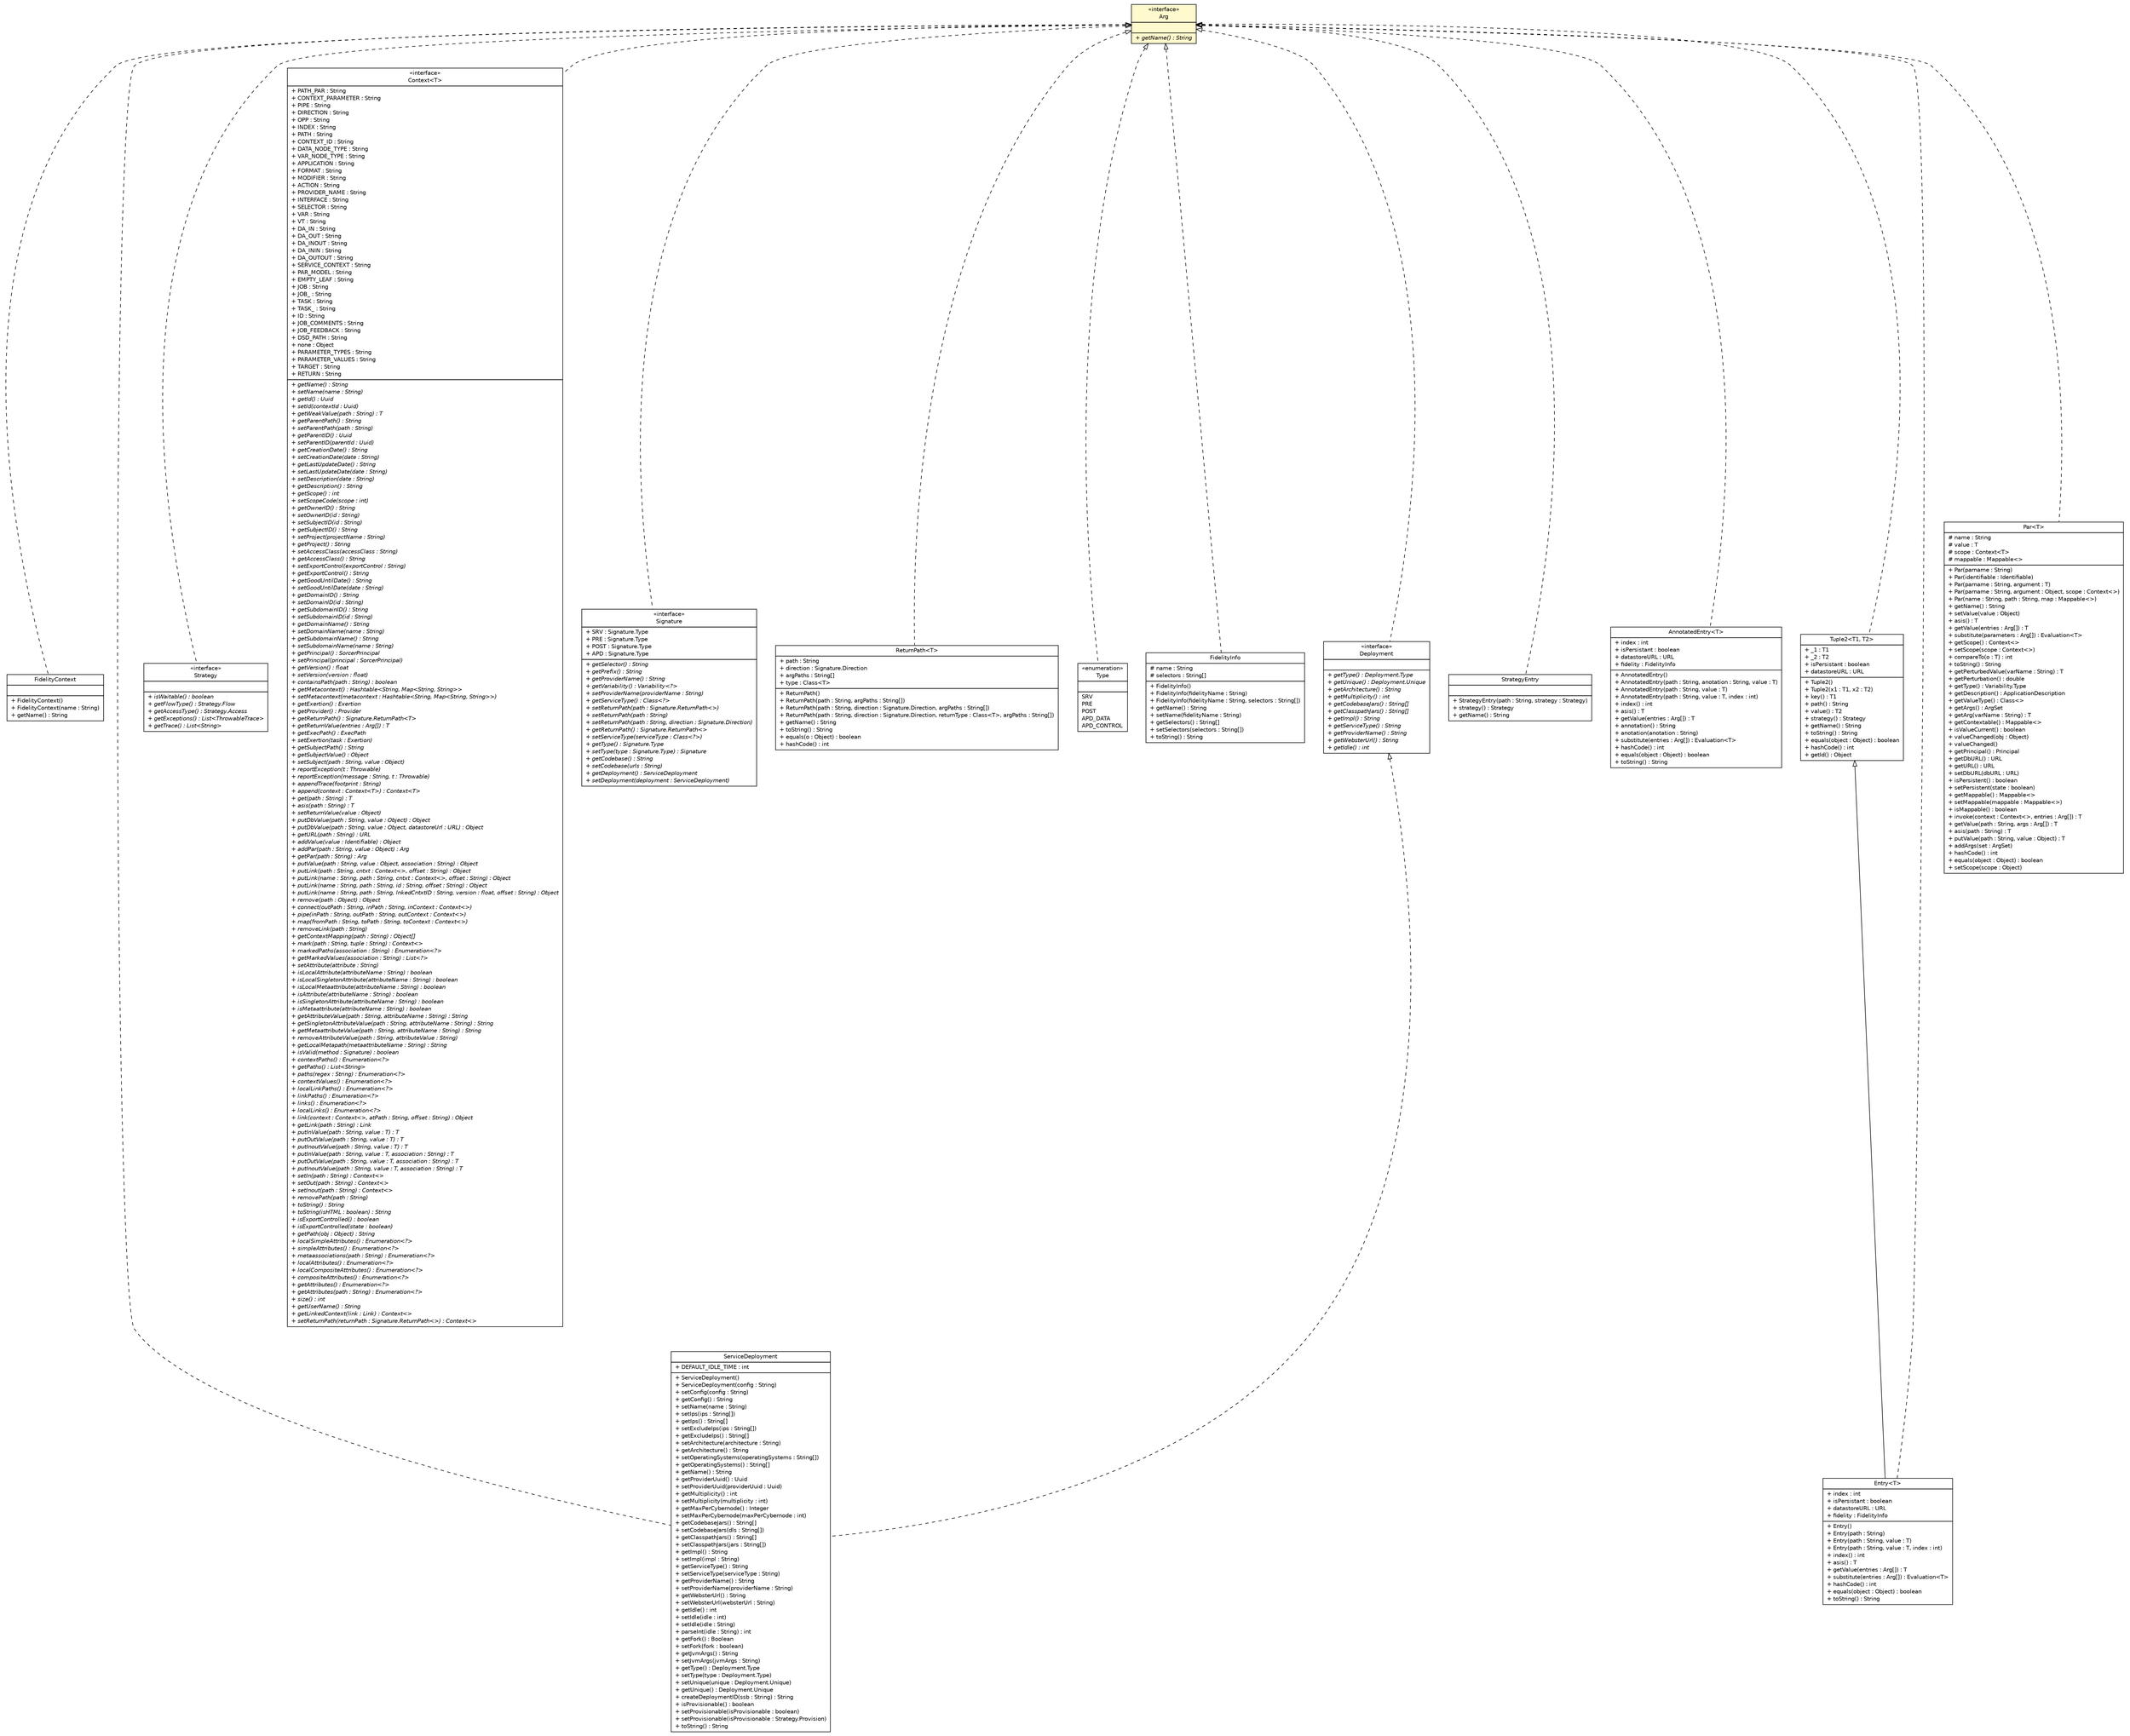#!/usr/local/bin/dot
#
# Class diagram 
# Generated by UMLGraph version R5_6 (http://www.umlgraph.org/)
#

digraph G {
	edge [fontname="Helvetica",fontsize=10,labelfontname="Helvetica",labelfontsize=10];
	node [fontname="Helvetica",fontsize=10,shape=plaintext];
	nodesep=0.25;
	ranksep=0.5;
	// sorcer.core.context.FidelityContext
	c113985 [label=<<table title="sorcer.core.context.FidelityContext" border="0" cellborder="1" cellspacing="0" cellpadding="2" port="p" href="../core/context/FidelityContext.html">
		<tr><td><table border="0" cellspacing="0" cellpadding="1">
<tr><td align="center" balign="center"> FidelityContext </td></tr>
		</table></td></tr>
		<tr><td><table border="0" cellspacing="0" cellpadding="1">
<tr><td align="left" balign="left">  </td></tr>
		</table></td></tr>
		<tr><td><table border="0" cellspacing="0" cellpadding="1">
<tr><td align="left" balign="left"> + FidelityContext() </td></tr>
<tr><td align="left" balign="left"> + FidelityContext(name : String) </td></tr>
<tr><td align="left" balign="left"> + getName() : String </td></tr>
		</table></td></tr>
		</table>>, URL="../core/context/FidelityContext.html", fontname="Helvetica", fontcolor="black", fontsize=10.0];
	// sorcer.core.deploy.ServiceDeployment
	c114023 [label=<<table title="sorcer.core.deploy.ServiceDeployment" border="0" cellborder="1" cellspacing="0" cellpadding="2" port="p" href="../core/deploy/ServiceDeployment.html">
		<tr><td><table border="0" cellspacing="0" cellpadding="1">
<tr><td align="center" balign="center"> ServiceDeployment </td></tr>
		</table></td></tr>
		<tr><td><table border="0" cellspacing="0" cellpadding="1">
<tr><td align="left" balign="left"> + DEFAULT_IDLE_TIME : int </td></tr>
		</table></td></tr>
		<tr><td><table border="0" cellspacing="0" cellpadding="1">
<tr><td align="left" balign="left"> + ServiceDeployment() </td></tr>
<tr><td align="left" balign="left"> + ServiceDeployment(config : String) </td></tr>
<tr><td align="left" balign="left"> + setConfig(config : String) </td></tr>
<tr><td align="left" balign="left"> + getConfig() : String </td></tr>
<tr><td align="left" balign="left"> + setName(name : String) </td></tr>
<tr><td align="left" balign="left"> + setIps(ips : String[]) </td></tr>
<tr><td align="left" balign="left"> + getIps() : String[] </td></tr>
<tr><td align="left" balign="left"> + setExcludeIps(ips : String[]) </td></tr>
<tr><td align="left" balign="left"> + getExcludeIps() : String[] </td></tr>
<tr><td align="left" balign="left"> + setArchitecture(architecture : String) </td></tr>
<tr><td align="left" balign="left"> + getArchitecture() : String </td></tr>
<tr><td align="left" balign="left"> + setOperatingSystems(operatingSystems : String[]) </td></tr>
<tr><td align="left" balign="left"> + getOperatingSystems() : String[] </td></tr>
<tr><td align="left" balign="left"> + getName() : String </td></tr>
<tr><td align="left" balign="left"> + getProviderUuid() : Uuid </td></tr>
<tr><td align="left" balign="left"> + setProviderUuid(providerUuid : Uuid) </td></tr>
<tr><td align="left" balign="left"> + getMultiplicity() : int </td></tr>
<tr><td align="left" balign="left"> + setMultiplicity(multiplicity : int) </td></tr>
<tr><td align="left" balign="left"> + getMaxPerCybernode() : Integer </td></tr>
<tr><td align="left" balign="left"> + setMaxPerCybernode(maxPerCybernode : int) </td></tr>
<tr><td align="left" balign="left"> + getCodebaseJars() : String[] </td></tr>
<tr><td align="left" balign="left"> + setCodebaseJars(dls : String[]) </td></tr>
<tr><td align="left" balign="left"> + getClasspathJars() : String[] </td></tr>
<tr><td align="left" balign="left"> + setClasspathJars(jars : String[]) </td></tr>
<tr><td align="left" balign="left"> + getImpl() : String </td></tr>
<tr><td align="left" balign="left"> + setImpl(impl : String) </td></tr>
<tr><td align="left" balign="left"> + getServiceType() : String </td></tr>
<tr><td align="left" balign="left"> + setServiceType(serviceType : String) </td></tr>
<tr><td align="left" balign="left"> + getProviderName() : String </td></tr>
<tr><td align="left" balign="left"> + setProviderName(providerName : String) </td></tr>
<tr><td align="left" balign="left"> + getWebsterUrl() : String </td></tr>
<tr><td align="left" balign="left"> + setWebsterUrl(websterUrl : String) </td></tr>
<tr><td align="left" balign="left"> + getIdle() : int </td></tr>
<tr><td align="left" balign="left"> + setIdle(idle : int) </td></tr>
<tr><td align="left" balign="left"> + setIdle(idle : String) </td></tr>
<tr><td align="left" balign="left"> + parseInt(idle : String) : int </td></tr>
<tr><td align="left" balign="left"> + getFork() : Boolean </td></tr>
<tr><td align="left" balign="left"> + setFork(fork : boolean) </td></tr>
<tr><td align="left" balign="left"> + getJvmArgs() : String </td></tr>
<tr><td align="left" balign="left"> + setJvmArgs(jvmArgs : String) </td></tr>
<tr><td align="left" balign="left"> + getType() : Deployment.Type </td></tr>
<tr><td align="left" balign="left"> + setType(type : Deployment.Type) </td></tr>
<tr><td align="left" balign="left"> + setUnique(unique : Deployment.Unique) </td></tr>
<tr><td align="left" balign="left"> + getUnique() : Deployment.Unique </td></tr>
<tr><td align="left" balign="left"> + createDeploymentID(ssb : String) : String </td></tr>
<tr><td align="left" balign="left"> + isProvisionable() : boolean </td></tr>
<tr><td align="left" balign="left"> + setProvisionable(isProvisionable : boolean) </td></tr>
<tr><td align="left" balign="left"> + setProvisionable(isProvisionable : Strategy.Provision) </td></tr>
<tr><td align="left" balign="left"> + toString() : String </td></tr>
		</table></td></tr>
		</table>>, URL="../core/deploy/ServiceDeployment.html", fontname="Helvetica", fontcolor="black", fontsize=10.0];
	// sorcer.service.Strategy
	c114041 [label=<<table title="sorcer.service.Strategy" border="0" cellborder="1" cellspacing="0" cellpadding="2" port="p" href="./Strategy.html">
		<tr><td><table border="0" cellspacing="0" cellpadding="1">
<tr><td align="center" balign="center"> &#171;interface&#187; </td></tr>
<tr><td align="center" balign="center"> Strategy </td></tr>
		</table></td></tr>
		<tr><td><table border="0" cellspacing="0" cellpadding="1">
<tr><td align="left" balign="left">  </td></tr>
		</table></td></tr>
		<tr><td><table border="0" cellspacing="0" cellpadding="1">
<tr><td align="left" balign="left"><font face="Helvetica-Oblique" point-size="10.0"> + isWaitable() : boolean </font></td></tr>
<tr><td align="left" balign="left"><font face="Helvetica-Oblique" point-size="10.0"> + getFlowType() : Strategy.Flow </font></td></tr>
<tr><td align="left" balign="left"><font face="Helvetica-Oblique" point-size="10.0"> + getAccessType() : Strategy.Access </font></td></tr>
<tr><td align="left" balign="left"><font face="Helvetica-Oblique" point-size="10.0"> + getExceptions() : List&lt;ThrowableTrace&gt; </font></td></tr>
<tr><td align="left" balign="left"><font face="Helvetica-Oblique" point-size="10.0"> + getTrace() : List&lt;String&gt; </font></td></tr>
		</table></td></tr>
		</table>>, URL="./Strategy.html", fontname="Helvetica", fontcolor="black", fontsize=10.0];
	// sorcer.service.Context<T>
	c114049 [label=<<table title="sorcer.service.Context" border="0" cellborder="1" cellspacing="0" cellpadding="2" port="p" href="./Context.html">
		<tr><td><table border="0" cellspacing="0" cellpadding="1">
<tr><td align="center" balign="center"> &#171;interface&#187; </td></tr>
<tr><td align="center" balign="center"> Context&lt;T&gt; </td></tr>
		</table></td></tr>
		<tr><td><table border="0" cellspacing="0" cellpadding="1">
<tr><td align="left" balign="left"> + PATH_PAR : String </td></tr>
<tr><td align="left" balign="left"> + CONTEXT_PARAMETER : String </td></tr>
<tr><td align="left" balign="left"> + PIPE : String </td></tr>
<tr><td align="left" balign="left"> + DIRECTION : String </td></tr>
<tr><td align="left" balign="left"> + OPP : String </td></tr>
<tr><td align="left" balign="left"> + INDEX : String </td></tr>
<tr><td align="left" balign="left"> + PATH : String </td></tr>
<tr><td align="left" balign="left"> + CONTEXT_ID : String </td></tr>
<tr><td align="left" balign="left"> + DATA_NODE_TYPE : String </td></tr>
<tr><td align="left" balign="left"> + VAR_NODE_TYPE : String </td></tr>
<tr><td align="left" balign="left"> + APPLICATION : String </td></tr>
<tr><td align="left" balign="left"> + FORMAT : String </td></tr>
<tr><td align="left" balign="left"> + MODIFIER : String </td></tr>
<tr><td align="left" balign="left"> + ACTION : String </td></tr>
<tr><td align="left" balign="left"> + PROVIDER_NAME : String </td></tr>
<tr><td align="left" balign="left"> + INTERFACE : String </td></tr>
<tr><td align="left" balign="left"> + SELECTOR : String </td></tr>
<tr><td align="left" balign="left"> + VAR : String </td></tr>
<tr><td align="left" balign="left"> + VT : String </td></tr>
<tr><td align="left" balign="left"> + DA_IN : String </td></tr>
<tr><td align="left" balign="left"> + DA_OUT : String </td></tr>
<tr><td align="left" balign="left"> + DA_INOUT : String </td></tr>
<tr><td align="left" balign="left"> + DA_ININ : String </td></tr>
<tr><td align="left" balign="left"> + DA_OUTOUT : String </td></tr>
<tr><td align="left" balign="left"> + SERVICE_CONTEXT : String </td></tr>
<tr><td align="left" balign="left"> + PAR_MODEL : String </td></tr>
<tr><td align="left" balign="left"> + EMPTY_LEAF : String </td></tr>
<tr><td align="left" balign="left"> + JOB : String </td></tr>
<tr><td align="left" balign="left"> + JOB_ : String </td></tr>
<tr><td align="left" balign="left"> + TASK : String </td></tr>
<tr><td align="left" balign="left"> + TASK_ : String </td></tr>
<tr><td align="left" balign="left"> + ID : String </td></tr>
<tr><td align="left" balign="left"> + JOB_COMMENTS : String </td></tr>
<tr><td align="left" balign="left"> + JOB_FEEDBACK : String </td></tr>
<tr><td align="left" balign="left"> + DSD_PATH : String </td></tr>
<tr><td align="left" balign="left"> + none : Object </td></tr>
<tr><td align="left" balign="left"> + PARAMETER_TYPES : String </td></tr>
<tr><td align="left" balign="left"> + PARAMETER_VALUES : String </td></tr>
<tr><td align="left" balign="left"> + TARGET : String </td></tr>
<tr><td align="left" balign="left"> + RETURN : String </td></tr>
		</table></td></tr>
		<tr><td><table border="0" cellspacing="0" cellpadding="1">
<tr><td align="left" balign="left"><font face="Helvetica-Oblique" point-size="10.0"> + getName() : String </font></td></tr>
<tr><td align="left" balign="left"><font face="Helvetica-Oblique" point-size="10.0"> + setName(name : String) </font></td></tr>
<tr><td align="left" balign="left"><font face="Helvetica-Oblique" point-size="10.0"> + getId() : Uuid </font></td></tr>
<tr><td align="left" balign="left"><font face="Helvetica-Oblique" point-size="10.0"> + setId(contextId : Uuid) </font></td></tr>
<tr><td align="left" balign="left"><font face="Helvetica-Oblique" point-size="10.0"> + getWeakValue(path : String) : T </font></td></tr>
<tr><td align="left" balign="left"><font face="Helvetica-Oblique" point-size="10.0"> + getParentPath() : String </font></td></tr>
<tr><td align="left" balign="left"><font face="Helvetica-Oblique" point-size="10.0"> + setParentPath(path : String) </font></td></tr>
<tr><td align="left" balign="left"><font face="Helvetica-Oblique" point-size="10.0"> + getParentID() : Uuid </font></td></tr>
<tr><td align="left" balign="left"><font face="Helvetica-Oblique" point-size="10.0"> + setParentID(parentId : Uuid) </font></td></tr>
<tr><td align="left" balign="left"><font face="Helvetica-Oblique" point-size="10.0"> + getCreationDate() : String </font></td></tr>
<tr><td align="left" balign="left"><font face="Helvetica-Oblique" point-size="10.0"> + setCreationDate(date : String) </font></td></tr>
<tr><td align="left" balign="left"><font face="Helvetica-Oblique" point-size="10.0"> + getLastUpdateDate() : String </font></td></tr>
<tr><td align="left" balign="left"><font face="Helvetica-Oblique" point-size="10.0"> + setLastUpdateDate(date : String) </font></td></tr>
<tr><td align="left" balign="left"><font face="Helvetica-Oblique" point-size="10.0"> + setDescription(date : String) </font></td></tr>
<tr><td align="left" balign="left"><font face="Helvetica-Oblique" point-size="10.0"> + getDescription() : String </font></td></tr>
<tr><td align="left" balign="left"><font face="Helvetica-Oblique" point-size="10.0"> + getScope() : int </font></td></tr>
<tr><td align="left" balign="left"><font face="Helvetica-Oblique" point-size="10.0"> + setScopeCode(scope : int) </font></td></tr>
<tr><td align="left" balign="left"><font face="Helvetica-Oblique" point-size="10.0"> + getOwnerID() : String </font></td></tr>
<tr><td align="left" balign="left"><font face="Helvetica-Oblique" point-size="10.0"> + setOwnerID(id : String) </font></td></tr>
<tr><td align="left" balign="left"><font face="Helvetica-Oblique" point-size="10.0"> + setSubjectID(id : String) </font></td></tr>
<tr><td align="left" balign="left"><font face="Helvetica-Oblique" point-size="10.0"> + getSubjectID() : String </font></td></tr>
<tr><td align="left" balign="left"><font face="Helvetica-Oblique" point-size="10.0"> + setProject(projectName : String) </font></td></tr>
<tr><td align="left" balign="left"><font face="Helvetica-Oblique" point-size="10.0"> + getProject() : String </font></td></tr>
<tr><td align="left" balign="left"><font face="Helvetica-Oblique" point-size="10.0"> + setAccessClass(accessClass : String) </font></td></tr>
<tr><td align="left" balign="left"><font face="Helvetica-Oblique" point-size="10.0"> + getAccessClass() : String </font></td></tr>
<tr><td align="left" balign="left"><font face="Helvetica-Oblique" point-size="10.0"> + setExportControl(exportControl : String) </font></td></tr>
<tr><td align="left" balign="left"><font face="Helvetica-Oblique" point-size="10.0"> + getExportControl() : String </font></td></tr>
<tr><td align="left" balign="left"><font face="Helvetica-Oblique" point-size="10.0"> + getGoodUntilDate() : String </font></td></tr>
<tr><td align="left" balign="left"><font face="Helvetica-Oblique" point-size="10.0"> + setGoodUntilDate(date : String) </font></td></tr>
<tr><td align="left" balign="left"><font face="Helvetica-Oblique" point-size="10.0"> + getDomainID() : String </font></td></tr>
<tr><td align="left" balign="left"><font face="Helvetica-Oblique" point-size="10.0"> + setDomainID(id : String) </font></td></tr>
<tr><td align="left" balign="left"><font face="Helvetica-Oblique" point-size="10.0"> + getSubdomainID() : String </font></td></tr>
<tr><td align="left" balign="left"><font face="Helvetica-Oblique" point-size="10.0"> + setSubdomainID(id : String) </font></td></tr>
<tr><td align="left" balign="left"><font face="Helvetica-Oblique" point-size="10.0"> + getDomainName() : String </font></td></tr>
<tr><td align="left" balign="left"><font face="Helvetica-Oblique" point-size="10.0"> + setDomainName(name : String) </font></td></tr>
<tr><td align="left" balign="left"><font face="Helvetica-Oblique" point-size="10.0"> + getSubdomainName() : String </font></td></tr>
<tr><td align="left" balign="left"><font face="Helvetica-Oblique" point-size="10.0"> + setSubdomainName(name : String) </font></td></tr>
<tr><td align="left" balign="left"><font face="Helvetica-Oblique" point-size="10.0"> + getPrincipal() : SorcerPrincipal </font></td></tr>
<tr><td align="left" balign="left"><font face="Helvetica-Oblique" point-size="10.0"> + setPrincipal(principal : SorcerPrincipal) </font></td></tr>
<tr><td align="left" balign="left"><font face="Helvetica-Oblique" point-size="10.0"> + getVersion() : float </font></td></tr>
<tr><td align="left" balign="left"><font face="Helvetica-Oblique" point-size="10.0"> + setVersion(version : float) </font></td></tr>
<tr><td align="left" balign="left"><font face="Helvetica-Oblique" point-size="10.0"> + containsPath(path : String) : boolean </font></td></tr>
<tr><td align="left" balign="left"><font face="Helvetica-Oblique" point-size="10.0"> + getMetacontext() : Hashtable&lt;String, Map&lt;String, String&gt;&gt; </font></td></tr>
<tr><td align="left" balign="left"><font face="Helvetica-Oblique" point-size="10.0"> + setMetacontext(metacontext : Hashtable&lt;String, Map&lt;String, String&gt;&gt;) </font></td></tr>
<tr><td align="left" balign="left"><font face="Helvetica-Oblique" point-size="10.0"> + getExertion() : Exertion </font></td></tr>
<tr><td align="left" balign="left"><font face="Helvetica-Oblique" point-size="10.0"> + getProvider() : Provider </font></td></tr>
<tr><td align="left" balign="left"><font face="Helvetica-Oblique" point-size="10.0"> + getReturnPath() : Signature.ReturnPath&lt;T&gt; </font></td></tr>
<tr><td align="left" balign="left"><font face="Helvetica-Oblique" point-size="10.0"> + getReturnValue(entries : Arg[]) : T </font></td></tr>
<tr><td align="left" balign="left"><font face="Helvetica-Oblique" point-size="10.0"> + getExecPath() : ExecPath </font></td></tr>
<tr><td align="left" balign="left"><font face="Helvetica-Oblique" point-size="10.0"> + setExertion(task : Exertion) </font></td></tr>
<tr><td align="left" balign="left"><font face="Helvetica-Oblique" point-size="10.0"> + getSubjectPath() : String </font></td></tr>
<tr><td align="left" balign="left"><font face="Helvetica-Oblique" point-size="10.0"> + getSubjectValue() : Object </font></td></tr>
<tr><td align="left" balign="left"><font face="Helvetica-Oblique" point-size="10.0"> + setSubject(path : String, value : Object) </font></td></tr>
<tr><td align="left" balign="left"><font face="Helvetica-Oblique" point-size="10.0"> + reportException(t : Throwable) </font></td></tr>
<tr><td align="left" balign="left"><font face="Helvetica-Oblique" point-size="10.0"> + reportException(message : String, t : Throwable) </font></td></tr>
<tr><td align="left" balign="left"><font face="Helvetica-Oblique" point-size="10.0"> + appendTrace(footprint : String) </font></td></tr>
<tr><td align="left" balign="left"><font face="Helvetica-Oblique" point-size="10.0"> + append(context : Context&lt;T&gt;) : Context&lt;T&gt; </font></td></tr>
<tr><td align="left" balign="left"><font face="Helvetica-Oblique" point-size="10.0"> + get(path : String) : T </font></td></tr>
<tr><td align="left" balign="left"><font face="Helvetica-Oblique" point-size="10.0"> + asis(path : String) : T </font></td></tr>
<tr><td align="left" balign="left"><font face="Helvetica-Oblique" point-size="10.0"> + setReturnValue(value : Object) </font></td></tr>
<tr><td align="left" balign="left"><font face="Helvetica-Oblique" point-size="10.0"> + putDbValue(path : String, value : Object) : Object </font></td></tr>
<tr><td align="left" balign="left"><font face="Helvetica-Oblique" point-size="10.0"> + putDbValue(path : String, value : Object, datastoreUrl : URL) : Object </font></td></tr>
<tr><td align="left" balign="left"><font face="Helvetica-Oblique" point-size="10.0"> + getURL(path : String) : URL </font></td></tr>
<tr><td align="left" balign="left"><font face="Helvetica-Oblique" point-size="10.0"> + addValue(value : Identifiable) : Object </font></td></tr>
<tr><td align="left" balign="left"><font face="Helvetica-Oblique" point-size="10.0"> + addPar(path : String, value : Object) : Arg </font></td></tr>
<tr><td align="left" balign="left"><font face="Helvetica-Oblique" point-size="10.0"> + getPar(path : String) : Arg </font></td></tr>
<tr><td align="left" balign="left"><font face="Helvetica-Oblique" point-size="10.0"> + putValue(path : String, value : Object, association : String) : Object </font></td></tr>
<tr><td align="left" balign="left"><font face="Helvetica-Oblique" point-size="10.0"> + putLink(path : String, cntxt : Context&lt;&gt;, offset : String) : Object </font></td></tr>
<tr><td align="left" balign="left"><font face="Helvetica-Oblique" point-size="10.0"> + putLink(name : String, path : String, cntxt : Context&lt;&gt;, offset : String) : Object </font></td></tr>
<tr><td align="left" balign="left"><font face="Helvetica-Oblique" point-size="10.0"> + putLink(name : String, path : String, id : String, offset : String) : Object </font></td></tr>
<tr><td align="left" balign="left"><font face="Helvetica-Oblique" point-size="10.0"> + putLink(name : String, path : String, lnkedCntxtID : String, version : float, offset : String) : Object </font></td></tr>
<tr><td align="left" balign="left"><font face="Helvetica-Oblique" point-size="10.0"> + remove(path : Object) : Object </font></td></tr>
<tr><td align="left" balign="left"><font face="Helvetica-Oblique" point-size="10.0"> + connect(outPath : String, inPath : String, inContext : Context&lt;&gt;) </font></td></tr>
<tr><td align="left" balign="left"><font face="Helvetica-Oblique" point-size="10.0"> + pipe(inPath : String, outPath : String, outContext : Context&lt;&gt;) </font></td></tr>
<tr><td align="left" balign="left"><font face="Helvetica-Oblique" point-size="10.0"> + map(fromPath : String, toPath : String, toContext : Context&lt;&gt;) </font></td></tr>
<tr><td align="left" balign="left"><font face="Helvetica-Oblique" point-size="10.0"> + removeLink(path : String) </font></td></tr>
<tr><td align="left" balign="left"><font face="Helvetica-Oblique" point-size="10.0"> + getContextMapping(path : String) : Object[] </font></td></tr>
<tr><td align="left" balign="left"><font face="Helvetica-Oblique" point-size="10.0"> + mark(path : String, tuple : String) : Context&lt;&gt; </font></td></tr>
<tr><td align="left" balign="left"><font face="Helvetica-Oblique" point-size="10.0"> + markedPaths(association : String) : Enumeration&lt;?&gt; </font></td></tr>
<tr><td align="left" balign="left"><font face="Helvetica-Oblique" point-size="10.0"> + getMarkedValues(association : String) : List&lt;?&gt; </font></td></tr>
<tr><td align="left" balign="left"><font face="Helvetica-Oblique" point-size="10.0"> + setAttribute(attribute : String) </font></td></tr>
<tr><td align="left" balign="left"><font face="Helvetica-Oblique" point-size="10.0"> + isLocalAttribute(attributeName : String) : boolean </font></td></tr>
<tr><td align="left" balign="left"><font face="Helvetica-Oblique" point-size="10.0"> + isLocalSingletonAttribute(attributeName : String) : boolean </font></td></tr>
<tr><td align="left" balign="left"><font face="Helvetica-Oblique" point-size="10.0"> + isLocalMetaattribute(attributeName : String) : boolean </font></td></tr>
<tr><td align="left" balign="left"><font face="Helvetica-Oblique" point-size="10.0"> + isAttribute(attributeName : String) : boolean </font></td></tr>
<tr><td align="left" balign="left"><font face="Helvetica-Oblique" point-size="10.0"> + isSingletonAttribute(attributeName : String) : boolean </font></td></tr>
<tr><td align="left" balign="left"><font face="Helvetica-Oblique" point-size="10.0"> + isMetaattribute(attributeName : String) : boolean </font></td></tr>
<tr><td align="left" balign="left"><font face="Helvetica-Oblique" point-size="10.0"> + getAttributeValue(path : String, attributeName : String) : String </font></td></tr>
<tr><td align="left" balign="left"><font face="Helvetica-Oblique" point-size="10.0"> + getSingletonAttributeValue(path : String, attributeName : String) : String </font></td></tr>
<tr><td align="left" balign="left"><font face="Helvetica-Oblique" point-size="10.0"> + getMetaattributeValue(path : String, attributeName : String) : String </font></td></tr>
<tr><td align="left" balign="left"><font face="Helvetica-Oblique" point-size="10.0"> + removeAttributeValue(path : String, attributeValue : String) </font></td></tr>
<tr><td align="left" balign="left"><font face="Helvetica-Oblique" point-size="10.0"> + getLocalMetapath(metaattributeName : String) : String </font></td></tr>
<tr><td align="left" balign="left"><font face="Helvetica-Oblique" point-size="10.0"> + isValid(method : Signature) : boolean </font></td></tr>
<tr><td align="left" balign="left"><font face="Helvetica-Oblique" point-size="10.0"> + contextPaths() : Enumeration&lt;?&gt; </font></td></tr>
<tr><td align="left" balign="left"><font face="Helvetica-Oblique" point-size="10.0"> + getPaths() : List&lt;String&gt; </font></td></tr>
<tr><td align="left" balign="left"><font face="Helvetica-Oblique" point-size="10.0"> + paths(regex : String) : Enumeration&lt;?&gt; </font></td></tr>
<tr><td align="left" balign="left"><font face="Helvetica-Oblique" point-size="10.0"> + contextValues() : Enumeration&lt;?&gt; </font></td></tr>
<tr><td align="left" balign="left"><font face="Helvetica-Oblique" point-size="10.0"> + localLinkPaths() : Enumeration&lt;?&gt; </font></td></tr>
<tr><td align="left" balign="left"><font face="Helvetica-Oblique" point-size="10.0"> + linkPaths() : Enumeration&lt;?&gt; </font></td></tr>
<tr><td align="left" balign="left"><font face="Helvetica-Oblique" point-size="10.0"> + links() : Enumeration&lt;?&gt; </font></td></tr>
<tr><td align="left" balign="left"><font face="Helvetica-Oblique" point-size="10.0"> + localLinks() : Enumeration&lt;?&gt; </font></td></tr>
<tr><td align="left" balign="left"><font face="Helvetica-Oblique" point-size="10.0"> + link(context : Context&lt;&gt;, atPath : String, offset : String) : Object </font></td></tr>
<tr><td align="left" balign="left"><font face="Helvetica-Oblique" point-size="10.0"> + getLink(path : String) : Link </font></td></tr>
<tr><td align="left" balign="left"><font face="Helvetica-Oblique" point-size="10.0"> + putInValue(path : String, value : T) : T </font></td></tr>
<tr><td align="left" balign="left"><font face="Helvetica-Oblique" point-size="10.0"> + putOutValue(path : String, value : T) : T </font></td></tr>
<tr><td align="left" balign="left"><font face="Helvetica-Oblique" point-size="10.0"> + putInoutValue(path : String, value : T) : T </font></td></tr>
<tr><td align="left" balign="left"><font face="Helvetica-Oblique" point-size="10.0"> + putInValue(path : String, value : T, association : String) : T </font></td></tr>
<tr><td align="left" balign="left"><font face="Helvetica-Oblique" point-size="10.0"> + putOutValue(path : String, value : T, association : String) : T </font></td></tr>
<tr><td align="left" balign="left"><font face="Helvetica-Oblique" point-size="10.0"> + putInoutValue(path : String, value : T, association : String) : T </font></td></tr>
<tr><td align="left" balign="left"><font face="Helvetica-Oblique" point-size="10.0"> + setIn(path : String) : Context&lt;&gt; </font></td></tr>
<tr><td align="left" balign="left"><font face="Helvetica-Oblique" point-size="10.0"> + setOut(path : String) : Context&lt;&gt; </font></td></tr>
<tr><td align="left" balign="left"><font face="Helvetica-Oblique" point-size="10.0"> + setInout(path : String) : Context&lt;&gt; </font></td></tr>
<tr><td align="left" balign="left"><font face="Helvetica-Oblique" point-size="10.0"> + removePath(path : String) </font></td></tr>
<tr><td align="left" balign="left"><font face="Helvetica-Oblique" point-size="10.0"> + toString() : String </font></td></tr>
<tr><td align="left" balign="left"><font face="Helvetica-Oblique" point-size="10.0"> + toString(isHTML : boolean) : String </font></td></tr>
<tr><td align="left" balign="left"><font face="Helvetica-Oblique" point-size="10.0"> + isExportControlled() : boolean </font></td></tr>
<tr><td align="left" balign="left"><font face="Helvetica-Oblique" point-size="10.0"> + isExportControlled(state : boolean) </font></td></tr>
<tr><td align="left" balign="left"><font face="Helvetica-Oblique" point-size="10.0"> + getPath(obj : Object) : String </font></td></tr>
<tr><td align="left" balign="left"><font face="Helvetica-Oblique" point-size="10.0"> + localSimpleAttributes() : Enumeration&lt;?&gt; </font></td></tr>
<tr><td align="left" balign="left"><font face="Helvetica-Oblique" point-size="10.0"> + simpleAttributes() : Enumeration&lt;?&gt; </font></td></tr>
<tr><td align="left" balign="left"><font face="Helvetica-Oblique" point-size="10.0"> + metaassociations(path : String) : Enumeration&lt;?&gt; </font></td></tr>
<tr><td align="left" balign="left"><font face="Helvetica-Oblique" point-size="10.0"> + localAttributes() : Enumeration&lt;?&gt; </font></td></tr>
<tr><td align="left" balign="left"><font face="Helvetica-Oblique" point-size="10.0"> + localCompositeAttributes() : Enumeration&lt;?&gt; </font></td></tr>
<tr><td align="left" balign="left"><font face="Helvetica-Oblique" point-size="10.0"> + compositeAttributes() : Enumeration&lt;?&gt; </font></td></tr>
<tr><td align="left" balign="left"><font face="Helvetica-Oblique" point-size="10.0"> + getAttributes() : Enumeration&lt;?&gt; </font></td></tr>
<tr><td align="left" balign="left"><font face="Helvetica-Oblique" point-size="10.0"> + getAttributes(path : String) : Enumeration&lt;?&gt; </font></td></tr>
<tr><td align="left" balign="left"><font face="Helvetica-Oblique" point-size="10.0"> + size() : int </font></td></tr>
<tr><td align="left" balign="left"><font face="Helvetica-Oblique" point-size="10.0"> + getUserName() : String </font></td></tr>
<tr><td align="left" balign="left"><font face="Helvetica-Oblique" point-size="10.0"> + getLinkedContext(link : Link) : Context&lt;&gt; </font></td></tr>
<tr><td align="left" balign="left"><font face="Helvetica-Oblique" point-size="10.0"> + setReturnPath(returnPath : Signature.ReturnPath&lt;&gt;) : Context&lt;&gt; </font></td></tr>
		</table></td></tr>
		</table>>, URL="./Context.html", fontname="Helvetica", fontcolor="black", fontsize=10.0];
	// sorcer.service.Signature
	c114060 [label=<<table title="sorcer.service.Signature" border="0" cellborder="1" cellspacing="0" cellpadding="2" port="p" href="./Signature.html">
		<tr><td><table border="0" cellspacing="0" cellpadding="1">
<tr><td align="center" balign="center"> &#171;interface&#187; </td></tr>
<tr><td align="center" balign="center"> Signature </td></tr>
		</table></td></tr>
		<tr><td><table border="0" cellspacing="0" cellpadding="1">
<tr><td align="left" balign="left"> + SRV : Signature.Type </td></tr>
<tr><td align="left" balign="left"> + PRE : Signature.Type </td></tr>
<tr><td align="left" balign="left"> + POST : Signature.Type </td></tr>
<tr><td align="left" balign="left"> + APD : Signature.Type </td></tr>
		</table></td></tr>
		<tr><td><table border="0" cellspacing="0" cellpadding="1">
<tr><td align="left" balign="left"><font face="Helvetica-Oblique" point-size="10.0"> + getSelector() : String </font></td></tr>
<tr><td align="left" balign="left"><font face="Helvetica-Oblique" point-size="10.0"> + getPrefix() : String </font></td></tr>
<tr><td align="left" balign="left"><font face="Helvetica-Oblique" point-size="10.0"> + getProviderName() : String </font></td></tr>
<tr><td align="left" balign="left"><font face="Helvetica-Oblique" point-size="10.0"> + getVariability() : Variability&lt;?&gt; </font></td></tr>
<tr><td align="left" balign="left"><font face="Helvetica-Oblique" point-size="10.0"> + setProviderName(providerName : String) </font></td></tr>
<tr><td align="left" balign="left"><font face="Helvetica-Oblique" point-size="10.0"> + getServiceType() : Class&lt;?&gt; </font></td></tr>
<tr><td align="left" balign="left"><font face="Helvetica-Oblique" point-size="10.0"> + setReturnPath(path : Signature.ReturnPath&lt;&gt;) </font></td></tr>
<tr><td align="left" balign="left"><font face="Helvetica-Oblique" point-size="10.0"> + setReturnPath(path : String) </font></td></tr>
<tr><td align="left" balign="left"><font face="Helvetica-Oblique" point-size="10.0"> + setReturnPath(path : String, direction : Signature.Direction) </font></td></tr>
<tr><td align="left" balign="left"><font face="Helvetica-Oblique" point-size="10.0"> + getReturnPath() : Signature.ReturnPath&lt;&gt; </font></td></tr>
<tr><td align="left" balign="left"><font face="Helvetica-Oblique" point-size="10.0"> + setServiceType(serviceType : Class&lt;?&gt;) </font></td></tr>
<tr><td align="left" balign="left"><font face="Helvetica-Oblique" point-size="10.0"> + getType() : Signature.Type </font></td></tr>
<tr><td align="left" balign="left"><font face="Helvetica-Oblique" point-size="10.0"> + setType(type : Signature.Type) : Signature </font></td></tr>
<tr><td align="left" balign="left"><font face="Helvetica-Oblique" point-size="10.0"> + getCodebase() : String </font></td></tr>
<tr><td align="left" balign="left"><font face="Helvetica-Oblique" point-size="10.0"> + setCodebase(urls : String) </font></td></tr>
<tr><td align="left" balign="left"><font face="Helvetica-Oblique" point-size="10.0"> + getDeployment() : ServiceDeployment </font></td></tr>
<tr><td align="left" balign="left"><font face="Helvetica-Oblique" point-size="10.0"> + setDeployment(deployment : ServiceDeployment) </font></td></tr>
		</table></td></tr>
		</table>>, URL="./Signature.html", fontname="Helvetica", fontcolor="black", fontsize=10.0];
	// sorcer.service.Signature.ReturnPath<T>
	c114062 [label=<<table title="sorcer.service.Signature.ReturnPath" border="0" cellborder="1" cellspacing="0" cellpadding="2" port="p" href="./Signature.ReturnPath.html">
		<tr><td><table border="0" cellspacing="0" cellpadding="1">
<tr><td align="center" balign="center"> ReturnPath&lt;T&gt; </td></tr>
		</table></td></tr>
		<tr><td><table border="0" cellspacing="0" cellpadding="1">
<tr><td align="left" balign="left"> + path : String </td></tr>
<tr><td align="left" balign="left"> + direction : Signature.Direction </td></tr>
<tr><td align="left" balign="left"> + argPaths : String[] </td></tr>
<tr><td align="left" balign="left"> + type : Class&lt;T&gt; </td></tr>
		</table></td></tr>
		<tr><td><table border="0" cellspacing="0" cellpadding="1">
<tr><td align="left" balign="left"> + ReturnPath() </td></tr>
<tr><td align="left" balign="left"> + ReturnPath(path : String, argPaths : String[]) </td></tr>
<tr><td align="left" balign="left"> + ReturnPath(path : String, direction : Signature.Direction, argPaths : String[]) </td></tr>
<tr><td align="left" balign="left"> + ReturnPath(path : String, direction : Signature.Direction, returnType : Class&lt;T&gt;, argPaths : String[]) </td></tr>
<tr><td align="left" balign="left"> + getName() : String </td></tr>
<tr><td align="left" balign="left"> + toString() : String </td></tr>
<tr><td align="left" balign="left"> + equals(o : Object) : boolean </td></tr>
<tr><td align="left" balign="left"> + hashCode() : int </td></tr>
		</table></td></tr>
		</table>>, URL="./Signature.ReturnPath.html", fontname="Helvetica", fontcolor="black", fontsize=10.0];
	// sorcer.service.Signature.Type
	c114063 [label=<<table title="sorcer.service.Signature.Type" border="0" cellborder="1" cellspacing="0" cellpadding="2" port="p" href="./Signature.Type.html">
		<tr><td><table border="0" cellspacing="0" cellpadding="1">
<tr><td align="center" balign="center"> &#171;enumeration&#187; </td></tr>
<tr><td align="center" balign="center"> Type </td></tr>
		</table></td></tr>
		<tr><td><table border="0" cellspacing="0" cellpadding="1">
<tr><td align="left" balign="left">  </td></tr>
		</table></td></tr>
		<tr><td><table border="0" cellspacing="0" cellpadding="1">
<tr><td align="left" balign="left"> SRV </td></tr>
<tr><td align="left" balign="left"> PRE </td></tr>
<tr><td align="left" balign="left"> POST </td></tr>
<tr><td align="left" balign="left"> APD_DATA </td></tr>
<tr><td align="left" balign="left"> APD_CONTROL </td></tr>
		</table></td></tr>
		</table>>, URL="./Signature.Type.html", fontname="Helvetica", fontcolor="black", fontsize=10.0];
	// sorcer.service.FidelityInfo
	c114073 [label=<<table title="sorcer.service.FidelityInfo" border="0" cellborder="1" cellspacing="0" cellpadding="2" port="p" href="./FidelityInfo.html">
		<tr><td><table border="0" cellspacing="0" cellpadding="1">
<tr><td align="center" balign="center"> FidelityInfo </td></tr>
		</table></td></tr>
		<tr><td><table border="0" cellspacing="0" cellpadding="1">
<tr><td align="left" balign="left"> # name : String </td></tr>
<tr><td align="left" balign="left"> # selectors : String[] </td></tr>
		</table></td></tr>
		<tr><td><table border="0" cellspacing="0" cellpadding="1">
<tr><td align="left" balign="left"> + FidelityInfo() </td></tr>
<tr><td align="left" balign="left"> + FidelityInfo(fidelityName : String) </td></tr>
<tr><td align="left" balign="left"> + FidelityInfo(fidelityName : String, selectors : String[]) </td></tr>
<tr><td align="left" balign="left"> + getName() : String </td></tr>
<tr><td align="left" balign="left"> + setName(fidelityName : String) </td></tr>
<tr><td align="left" balign="left"> + getSelectors() : String[] </td></tr>
<tr><td align="left" balign="left"> + setSelectors(selectors : String[]) </td></tr>
<tr><td align="left" balign="left"> + toString() : String </td></tr>
		</table></td></tr>
		</table>>, URL="./FidelityInfo.html", fontname="Helvetica", fontcolor="black", fontsize=10.0];
	// sorcer.service.Deployment
	c114094 [label=<<table title="sorcer.service.Deployment" border="0" cellborder="1" cellspacing="0" cellpadding="2" port="p" href="./Deployment.html">
		<tr><td><table border="0" cellspacing="0" cellpadding="1">
<tr><td align="center" balign="center"> &#171;interface&#187; </td></tr>
<tr><td align="center" balign="center"> Deployment </td></tr>
		</table></td></tr>
		<tr><td><table border="0" cellspacing="0" cellpadding="1">
<tr><td align="left" balign="left">  </td></tr>
		</table></td></tr>
		<tr><td><table border="0" cellspacing="0" cellpadding="1">
<tr><td align="left" balign="left"><font face="Helvetica-Oblique" point-size="10.0"> + getType() : Deployment.Type </font></td></tr>
<tr><td align="left" balign="left"><font face="Helvetica-Oblique" point-size="10.0"> + getUnique() : Deployment.Unique </font></td></tr>
<tr><td align="left" balign="left"><font face="Helvetica-Oblique" point-size="10.0"> + getArchitecture() : String </font></td></tr>
<tr><td align="left" balign="left"><font face="Helvetica-Oblique" point-size="10.0"> + getMultiplicity() : int </font></td></tr>
<tr><td align="left" balign="left"><font face="Helvetica-Oblique" point-size="10.0"> + getCodebaseJars() : String[] </font></td></tr>
<tr><td align="left" balign="left"><font face="Helvetica-Oblique" point-size="10.0"> + getClasspathJars() : String[] </font></td></tr>
<tr><td align="left" balign="left"><font face="Helvetica-Oblique" point-size="10.0"> + getImpl() : String </font></td></tr>
<tr><td align="left" balign="left"><font face="Helvetica-Oblique" point-size="10.0"> + getServiceType() : String </font></td></tr>
<tr><td align="left" balign="left"><font face="Helvetica-Oblique" point-size="10.0"> + getProviderName() : String </font></td></tr>
<tr><td align="left" balign="left"><font face="Helvetica-Oblique" point-size="10.0"> + getWebsterUrl() : String </font></td></tr>
<tr><td align="left" balign="left"><font face="Helvetica-Oblique" point-size="10.0"> + getIdle() : int </font></td></tr>
		</table></td></tr>
		</table>>, URL="./Deployment.html", fontname="Helvetica", fontcolor="black", fontsize=10.0];
	// sorcer.service.Arg
	c114098 [label=<<table title="sorcer.service.Arg" border="0" cellborder="1" cellspacing="0" cellpadding="2" port="p" bgcolor="lemonChiffon" href="./Arg.html">
		<tr><td><table border="0" cellspacing="0" cellpadding="1">
<tr><td align="center" balign="center"> &#171;interface&#187; </td></tr>
<tr><td align="center" balign="center"> Arg </td></tr>
		</table></td></tr>
		<tr><td><table border="0" cellspacing="0" cellpadding="1">
<tr><td align="left" balign="left">  </td></tr>
		</table></td></tr>
		<tr><td><table border="0" cellspacing="0" cellpadding="1">
<tr><td align="left" balign="left"><font face="Helvetica-Oblique" point-size="10.0"> + getName() : String </font></td></tr>
		</table></td></tr>
		</table>>, URL="./Arg.html", fontname="Helvetica", fontcolor="black", fontsize=10.0];
	// sorcer.co.tuple.StrategyEntry
	c114121 [label=<<table title="sorcer.co.tuple.StrategyEntry" border="0" cellborder="1" cellspacing="0" cellpadding="2" port="p" href="../co/tuple/StrategyEntry.html">
		<tr><td><table border="0" cellspacing="0" cellpadding="1">
<tr><td align="center" balign="center"> StrategyEntry </td></tr>
		</table></td></tr>
		<tr><td><table border="0" cellspacing="0" cellpadding="1">
<tr><td align="left" balign="left">  </td></tr>
		</table></td></tr>
		<tr><td><table border="0" cellspacing="0" cellpadding="1">
<tr><td align="left" balign="left"> + StrategyEntry(path : String, strategy : Strategy) </td></tr>
<tr><td align="left" balign="left"> + strategy() : Strategy </td></tr>
<tr><td align="left" balign="left"> + getName() : String </td></tr>
		</table></td></tr>
		</table>>, URL="../co/tuple/StrategyEntry.html", fontname="Helvetica", fontcolor="black", fontsize=10.0];
	// sorcer.co.tuple.AnnotatedEntry<T>
	c114127 [label=<<table title="sorcer.co.tuple.AnnotatedEntry" border="0" cellborder="1" cellspacing="0" cellpadding="2" port="p" href="../co/tuple/AnnotatedEntry.html">
		<tr><td><table border="0" cellspacing="0" cellpadding="1">
<tr><td align="center" balign="center"> AnnotatedEntry&lt;T&gt; </td></tr>
		</table></td></tr>
		<tr><td><table border="0" cellspacing="0" cellpadding="1">
<tr><td align="left" balign="left"> + index : int </td></tr>
<tr><td align="left" balign="left"> + isPersistant : boolean </td></tr>
<tr><td align="left" balign="left"> + datastoreURL : URL </td></tr>
<tr><td align="left" balign="left"> + fidelity : FidelityInfo </td></tr>
		</table></td></tr>
		<tr><td><table border="0" cellspacing="0" cellpadding="1">
<tr><td align="left" balign="left"> + AnnotatedEntry() </td></tr>
<tr><td align="left" balign="left"> + AnnotatedEntry(path : String, anotation : String, value : T) </td></tr>
<tr><td align="left" balign="left"> + AnnotatedEntry(path : String, value : T) </td></tr>
<tr><td align="left" balign="left"> + AnnotatedEntry(path : String, value : T, index : int) </td></tr>
<tr><td align="left" balign="left"> + index() : int </td></tr>
<tr><td align="left" balign="left"> + asis() : T </td></tr>
<tr><td align="left" balign="left"> + getValue(entries : Arg[]) : T </td></tr>
<tr><td align="left" balign="left"> + annotation() : String </td></tr>
<tr><td align="left" balign="left"> + anotation(anotation : String) </td></tr>
<tr><td align="left" balign="left"> + substitute(entries : Arg[]) : Evaluation&lt;T&gt; </td></tr>
<tr><td align="left" balign="left"> + hashCode() : int </td></tr>
<tr><td align="left" balign="left"> + equals(object : Object) : boolean </td></tr>
<tr><td align="left" balign="left"> + toString() : String </td></tr>
		</table></td></tr>
		</table>>, URL="../co/tuple/AnnotatedEntry.html", fontname="Helvetica", fontcolor="black", fontsize=10.0];
	// sorcer.co.tuple.Tuple2<T1, T2>
	c114131 [label=<<table title="sorcer.co.tuple.Tuple2" border="0" cellborder="1" cellspacing="0" cellpadding="2" port="p" href="../co/tuple/Tuple2.html">
		<tr><td><table border="0" cellspacing="0" cellpadding="1">
<tr><td align="center" balign="center"> Tuple2&lt;T1, T2&gt; </td></tr>
		</table></td></tr>
		<tr><td><table border="0" cellspacing="0" cellpadding="1">
<tr><td align="left" balign="left"> + _1 : T1 </td></tr>
<tr><td align="left" balign="left"> + _2 : T2 </td></tr>
<tr><td align="left" balign="left"> + isPersistant : boolean </td></tr>
<tr><td align="left" balign="left"> + datastoreURL : URL </td></tr>
		</table></td></tr>
		<tr><td><table border="0" cellspacing="0" cellpadding="1">
<tr><td align="left" balign="left"> + Tuple2() </td></tr>
<tr><td align="left" balign="left"> + Tuple2(x1 : T1, x2 : T2) </td></tr>
<tr><td align="left" balign="left"> + key() : T1 </td></tr>
<tr><td align="left" balign="left"> + path() : String </td></tr>
<tr><td align="left" balign="left"> + value() : T2 </td></tr>
<tr><td align="left" balign="left"> + strategy() : Strategy </td></tr>
<tr><td align="left" balign="left"> + getName() : String </td></tr>
<tr><td align="left" balign="left"> + toString() : String </td></tr>
<tr><td align="left" balign="left"> + equals(object : Object) : boolean </td></tr>
<tr><td align="left" balign="left"> + hashCode() : int </td></tr>
<tr><td align="left" balign="left"> + getId() : Object </td></tr>
		</table></td></tr>
		</table>>, URL="../co/tuple/Tuple2.html", fontname="Helvetica", fontcolor="black", fontsize=10.0];
	// sorcer.co.tuple.Entry<T>
	c114138 [label=<<table title="sorcer.co.tuple.Entry" border="0" cellborder="1" cellspacing="0" cellpadding="2" port="p" href="../co/tuple/Entry.html">
		<tr><td><table border="0" cellspacing="0" cellpadding="1">
<tr><td align="center" balign="center"> Entry&lt;T&gt; </td></tr>
		</table></td></tr>
		<tr><td><table border="0" cellspacing="0" cellpadding="1">
<tr><td align="left" balign="left"> + index : int </td></tr>
<tr><td align="left" balign="left"> + isPersistant : boolean </td></tr>
<tr><td align="left" balign="left"> + datastoreURL : URL </td></tr>
<tr><td align="left" balign="left"> + fidelity : FidelityInfo </td></tr>
		</table></td></tr>
		<tr><td><table border="0" cellspacing="0" cellpadding="1">
<tr><td align="left" balign="left"> + Entry() </td></tr>
<tr><td align="left" balign="left"> + Entry(path : String) </td></tr>
<tr><td align="left" balign="left"> + Entry(path : String, value : T) </td></tr>
<tr><td align="left" balign="left"> + Entry(path : String, value : T, index : int) </td></tr>
<tr><td align="left" balign="left"> + index() : int </td></tr>
<tr><td align="left" balign="left"> + asis() : T </td></tr>
<tr><td align="left" balign="left"> + getValue(entries : Arg[]) : T </td></tr>
<tr><td align="left" balign="left"> + substitute(entries : Arg[]) : Evaluation&lt;T&gt; </td></tr>
<tr><td align="left" balign="left"> + hashCode() : int </td></tr>
<tr><td align="left" balign="left"> + equals(object : Object) : boolean </td></tr>
<tr><td align="left" balign="left"> + toString() : String </td></tr>
		</table></td></tr>
		</table>>, URL="../co/tuple/Entry.html", fontname="Helvetica", fontcolor="black", fontsize=10.0];
	// sorcer.core.context.model.par.Par<T>
	c114266 [label=<<table title="sorcer.core.context.model.par.Par" border="0" cellborder="1" cellspacing="0" cellpadding="2" port="p" href="../core/context/model/par/Par.html">
		<tr><td><table border="0" cellspacing="0" cellpadding="1">
<tr><td align="center" balign="center"> Par&lt;T&gt; </td></tr>
		</table></td></tr>
		<tr><td><table border="0" cellspacing="0" cellpadding="1">
<tr><td align="left" balign="left"> # name : String </td></tr>
<tr><td align="left" balign="left"> # value : T </td></tr>
<tr><td align="left" balign="left"> # scope : Context&lt;T&gt; </td></tr>
<tr><td align="left" balign="left"> # mappable : Mappable&lt;&gt; </td></tr>
		</table></td></tr>
		<tr><td><table border="0" cellspacing="0" cellpadding="1">
<tr><td align="left" balign="left"> + Par(parname : String) </td></tr>
<tr><td align="left" balign="left"> + Par(identifiable : Identifiable) </td></tr>
<tr><td align="left" balign="left"> + Par(parname : String, argument : T) </td></tr>
<tr><td align="left" balign="left"> + Par(parname : String, argument : Object, scope : Context&lt;&gt;) </td></tr>
<tr><td align="left" balign="left"> + Par(name : String, path : String, map : Mappable&lt;&gt;) </td></tr>
<tr><td align="left" balign="left"> + getName() : String </td></tr>
<tr><td align="left" balign="left"> + setValue(value : Object) </td></tr>
<tr><td align="left" balign="left"> + asis() : T </td></tr>
<tr><td align="left" balign="left"> + getValue(entries : Arg[]) : T </td></tr>
<tr><td align="left" balign="left"> + substitute(parameters : Arg[]) : Evaluation&lt;T&gt; </td></tr>
<tr><td align="left" balign="left"> + getScope() : Context&lt;&gt; </td></tr>
<tr><td align="left" balign="left"> + setScope(scope : Context&lt;&gt;) </td></tr>
<tr><td align="left" balign="left"> + compareTo(o : T) : int </td></tr>
<tr><td align="left" balign="left"> + toString() : String </td></tr>
<tr><td align="left" balign="left"> + getPerturbedValue(varName : String) : T </td></tr>
<tr><td align="left" balign="left"> + getPerturbation() : double </td></tr>
<tr><td align="left" balign="left"> + getType() : Variability.Type </td></tr>
<tr><td align="left" balign="left"> + getDescription() : ApplicationDescription </td></tr>
<tr><td align="left" balign="left"> + getValueType() : Class&lt;&gt; </td></tr>
<tr><td align="left" balign="left"> + getArgs() : ArgSet </td></tr>
<tr><td align="left" balign="left"> + getArg(varName : String) : T </td></tr>
<tr><td align="left" balign="left"> + getContextable() : Mappable&lt;&gt; </td></tr>
<tr><td align="left" balign="left"> + isValueCurrent() : boolean </td></tr>
<tr><td align="left" balign="left"> + valueChanged(obj : Object) </td></tr>
<tr><td align="left" balign="left"> + valueChanged() </td></tr>
<tr><td align="left" balign="left"> + getPrincipal() : Principal </td></tr>
<tr><td align="left" balign="left"> + getDbURL() : URL </td></tr>
<tr><td align="left" balign="left"> + getURL() : URL </td></tr>
<tr><td align="left" balign="left"> + setDbURL(dbURL : URL) </td></tr>
<tr><td align="left" balign="left"> + isPersistent() : boolean </td></tr>
<tr><td align="left" balign="left"> + setPersistent(state : boolean) </td></tr>
<tr><td align="left" balign="left"> + getMappable() : Mappable&lt;&gt; </td></tr>
<tr><td align="left" balign="left"> + setMappable(mappable : Mappable&lt;&gt;) </td></tr>
<tr><td align="left" balign="left"> + isMappable() : boolean </td></tr>
<tr><td align="left" balign="left"> + invoke(context : Context&lt;&gt;, entries : Arg[]) : T </td></tr>
<tr><td align="left" balign="left"> + getValue(path : String, args : Arg[]) : T </td></tr>
<tr><td align="left" balign="left"> + asis(path : String) : T </td></tr>
<tr><td align="left" balign="left"> + putValue(path : String, value : Object) : T </td></tr>
<tr><td align="left" balign="left"> + addArgs(set : ArgSet) </td></tr>
<tr><td align="left" balign="left"> + hashCode() : int </td></tr>
<tr><td align="left" balign="left"> + equals(object : Object) : boolean </td></tr>
<tr><td align="left" balign="left"> + setScope(scope : Object) </td></tr>
		</table></td></tr>
		</table>>, URL="../core/context/model/par/Par.html", fontname="Helvetica", fontcolor="black", fontsize=10.0];
	//sorcer.core.context.FidelityContext implements sorcer.service.Arg
	c114098:p -> c113985:p [dir=back,arrowtail=empty,style=dashed];
	//sorcer.core.deploy.ServiceDeployment implements sorcer.service.Arg
	c114098:p -> c114023:p [dir=back,arrowtail=empty,style=dashed];
	//sorcer.core.deploy.ServiceDeployment implements sorcer.service.Deployment
	c114094:p -> c114023:p [dir=back,arrowtail=empty,style=dashed];
	//sorcer.service.Strategy implements sorcer.service.Arg
	c114098:p -> c114041:p [dir=back,arrowtail=empty,style=dashed];
	//sorcer.service.Context<T> implements sorcer.service.Arg
	c114098:p -> c114049:p [dir=back,arrowtail=empty,style=dashed];
	//sorcer.service.Signature implements sorcer.service.Arg
	c114098:p -> c114060:p [dir=back,arrowtail=empty,style=dashed];
	//sorcer.service.Signature.ReturnPath<T> implements sorcer.service.Arg
	c114098:p -> c114062:p [dir=back,arrowtail=empty,style=dashed];
	//sorcer.service.Signature.Type implements sorcer.service.Arg
	c114098:p -> c114063:p [dir=back,arrowtail=empty,style=dashed];
	//sorcer.service.FidelityInfo implements sorcer.service.Arg
	c114098:p -> c114073:p [dir=back,arrowtail=empty,style=dashed];
	//sorcer.service.Deployment implements sorcer.service.Arg
	c114098:p -> c114094:p [dir=back,arrowtail=empty,style=dashed];
	//sorcer.co.tuple.StrategyEntry implements sorcer.service.Arg
	c114098:p -> c114121:p [dir=back,arrowtail=empty,style=dashed];
	//sorcer.co.tuple.AnnotatedEntry<T> implements sorcer.service.Arg
	c114098:p -> c114127:p [dir=back,arrowtail=empty,style=dashed];
	//sorcer.co.tuple.Tuple2<T1, T2> implements sorcer.service.Arg
	c114098:p -> c114131:p [dir=back,arrowtail=empty,style=dashed];
	//sorcer.co.tuple.Entry<T> extends sorcer.co.tuple.Tuple2<java.lang.String, T>
	c114131:p -> c114138:p [dir=back,arrowtail=empty];
	//sorcer.co.tuple.Entry<T> implements sorcer.service.Arg
	c114098:p -> c114138:p [dir=back,arrowtail=empty,style=dashed];
	//sorcer.core.context.model.par.Par<T> implements sorcer.service.Arg
	c114098:p -> c114266:p [dir=back,arrowtail=empty,style=dashed];
}


